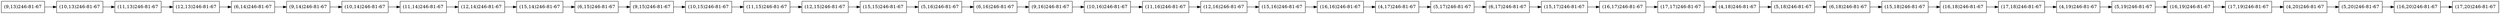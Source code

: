 digraph {
node [shape = rectangle, height=0.5, width=1.2];
graph [nodesep = 1];
rankdir=LR;
"1"[label="(9,13)246-81-67"];
"2"[label="(10,13)246-81-67"];
"1"->"2";
"3"[label="(11,13)246-81-67"];
"2"->"3";
"4"[label="(12,13)246-81-67"];
"3"->"4";
"5"[label="(6,14)246-81-67"];
"4"->"5";
"6"[label="(9,14)246-81-67"];
"5"->"6";
"7"[label="(10,14)246-81-67"];
"6"->"7";
"8"[label="(11,14)246-81-67"];
"7"->"8";
"9"[label="(12,14)246-81-67"];
"8"->"9";
"10"[label="(15,14)246-81-67"];
"9"->"10";
"11"[label="(6,15)246-81-67"];
"10"->"11";
"12"[label="(9,15)246-81-67"];
"11"->"12";
"13"[label="(10,15)246-81-67"];
"12"->"13";
"14"[label="(11,15)246-81-67"];
"13"->"14";
"15"[label="(12,15)246-81-67"];
"14"->"15";
"16"[label="(15,15)246-81-67"];
"15"->"16";
"17"[label="(5,16)246-81-67"];
"16"->"17";
"18"[label="(6,16)246-81-67"];
"17"->"18";
"19"[label="(9,16)246-81-67"];
"18"->"19";
"20"[label="(10,16)246-81-67"];
"19"->"20";
"21"[label="(11,16)246-81-67"];
"20"->"21";
"22"[label="(12,16)246-81-67"];
"21"->"22";
"23"[label="(15,16)246-81-67"];
"22"->"23";
"24"[label="(16,16)246-81-67"];
"23"->"24";
"25"[label="(4,17)246-81-67"];
"24"->"25";
"26"[label="(5,17)246-81-67"];
"25"->"26";
"27"[label="(6,17)246-81-67"];
"26"->"27";
"28"[label="(15,17)246-81-67"];
"27"->"28";
"29"[label="(16,17)246-81-67"];
"28"->"29";
"30"[label="(17,17)246-81-67"];
"29"->"30";
"31"[label="(4,18)246-81-67"];
"30"->"31";
"32"[label="(5,18)246-81-67"];
"31"->"32";
"33"[label="(6,18)246-81-67"];
"32"->"33";
"34"[label="(15,18)246-81-67"];
"33"->"34";
"35"[label="(16,18)246-81-67"];
"34"->"35";
"36"[label="(17,18)246-81-67"];
"35"->"36";
"37"[label="(4,19)246-81-67"];
"36"->"37";
"38"[label="(5,19)246-81-67"];
"37"->"38";
"39"[label="(16,19)246-81-67"];
"38"->"39";
"40"[label="(17,19)246-81-67"];
"39"->"40";
"41"[label="(4,20)246-81-67"];
"40"->"41";
"42"[label="(5,20)246-81-67"];
"41"->"42";
"43"[label="(16,20)246-81-67"];
"42"->"43";
"44"[label="(17,20)246-81-67"];
"43"->"44";
}